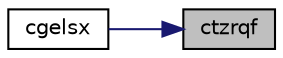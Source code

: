 digraph "ctzrqf"
{
 // LATEX_PDF_SIZE
  edge [fontname="Helvetica",fontsize="10",labelfontname="Helvetica",labelfontsize="10"];
  node [fontname="Helvetica",fontsize="10",shape=record];
  rankdir="RL";
  Node1 [label="ctzrqf",height=0.2,width=0.4,color="black", fillcolor="grey75", style="filled", fontcolor="black",tooltip="CTZRQF"];
  Node1 -> Node2 [dir="back",color="midnightblue",fontsize="10",style="solid",fontname="Helvetica"];
  Node2 [label="cgelsx",height=0.2,width=0.4,color="black", fillcolor="white", style="filled",URL="$cgelsx_8f.html#a3c220cf53bd0e63da90633205a6b1db2",tooltip="CGELSX solves overdetermined or underdetermined systems for GE matrices"];
}
